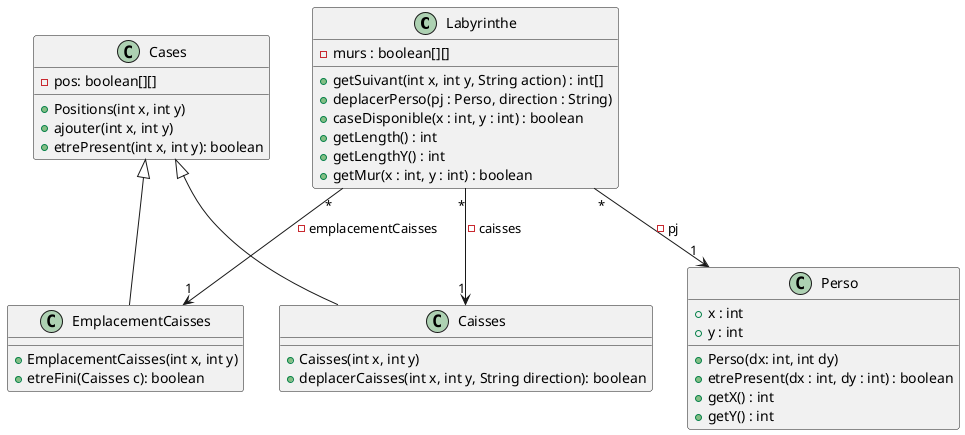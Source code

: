 @startuml

class Labyrinthe{
    - murs : boolean[][]
    + getSuivant(int x, int y, String action) : int[]
    + deplacerPerso(pj : Perso, direction : String)
    + caseDisponible(x : int, y : int) : boolean
    + getLength() : int
    + getLengthY() : int
    + getMur(x : int, y : int) : boolean
}

class Cases{
    - pos: boolean[][]
    + Positions(int x, int y)
    + ajouter(int x, int y)
    + etrePresent(int x, int y): boolean
}

class Caisses {
    + Caisses(int x, int y)
    + deplacerCaisses(int x, int y, String direction): boolean
}

class EmplacementCaisses {
    + EmplacementCaisses(int x, int y)
    + etreFini(Caisses c): boolean
}

class Perso {
    + x : int
    + y : int
    + Perso(dx: int, int dy)
    + etrePresent(dx : int, dy : int) : boolean
    + getX() : int
    + getY() : int
}
Labyrinthe "*" --> "1" Perso : - pj

Labyrinthe "*" --> "1" Caisses : - caisses

Labyrinthe "*" --> "1" EmplacementCaisses : - emplacementCaisses

Cases <|-- Caisses
Cases <|-- EmplacementCaisses
@enduml